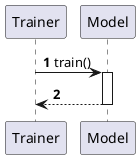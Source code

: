 @startuml overview

participant Trainer
participant Model

autoactivate on
autonumber

Trainer -> Model : train()
return

@enduml